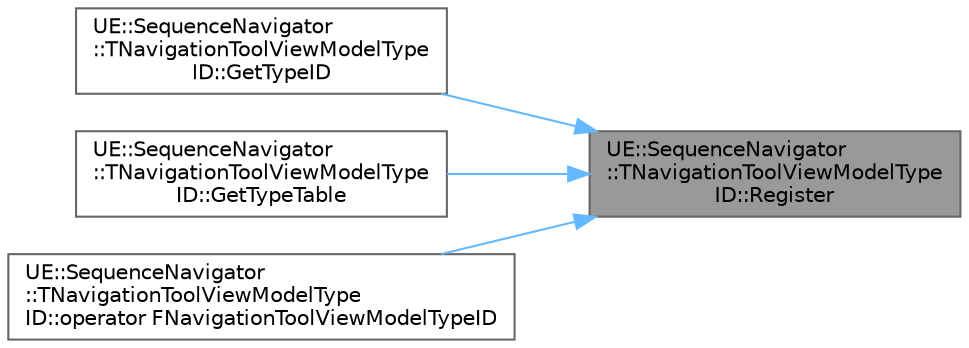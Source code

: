 digraph "UE::SequenceNavigator::TNavigationToolViewModelTypeID::Register"
{
 // INTERACTIVE_SVG=YES
 // LATEX_PDF_SIZE
  bgcolor="transparent";
  edge [fontname=Helvetica,fontsize=10,labelfontname=Helvetica,labelfontsize=10];
  node [fontname=Helvetica,fontsize=10,shape=box,height=0.2,width=0.4];
  rankdir="RL";
  Node1 [id="Node000001",label="UE::SequenceNavigator\l::TNavigationToolViewModelType\lID::Register",height=0.2,width=0.4,color="gray40", fillcolor="grey60", style="filled", fontcolor="black",tooltip=" "];
  Node1 -> Node2 [id="edge1_Node000001_Node000002",dir="back",color="steelblue1",style="solid",tooltip=" "];
  Node2 [id="Node000002",label="UE::SequenceNavigator\l::TNavigationToolViewModelType\lID::GetTypeID",height=0.2,width=0.4,color="grey40", fillcolor="white", style="filled",URL="$d9/d25/structUE_1_1SequenceNavigator_1_1TNavigationToolViewModelTypeID.html#ab4baf8d4f4ddd66ca9762ee595a8ea79",tooltip=" "];
  Node1 -> Node3 [id="edge2_Node000001_Node000003",dir="back",color="steelblue1",style="solid",tooltip=" "];
  Node3 [id="Node000003",label="UE::SequenceNavigator\l::TNavigationToolViewModelType\lID::GetTypeTable",height=0.2,width=0.4,color="grey40", fillcolor="white", style="filled",URL="$d9/d25/structUE_1_1SequenceNavigator_1_1TNavigationToolViewModelTypeID.html#af28e1680bb48f47000474191331c5d1c",tooltip=" "];
  Node1 -> Node4 [id="edge3_Node000001_Node000004",dir="back",color="steelblue1",style="solid",tooltip=" "];
  Node4 [id="Node000004",label="UE::SequenceNavigator\l::TNavigationToolViewModelType\lID::operator FNavigationToolViewModelTypeID",height=0.2,width=0.4,color="grey40", fillcolor="white", style="filled",URL="$d9/d25/structUE_1_1SequenceNavigator_1_1TNavigationToolViewModelTypeID.html#a7bc4880cabc24f401b1a08797c64d195",tooltip=" "];
}
